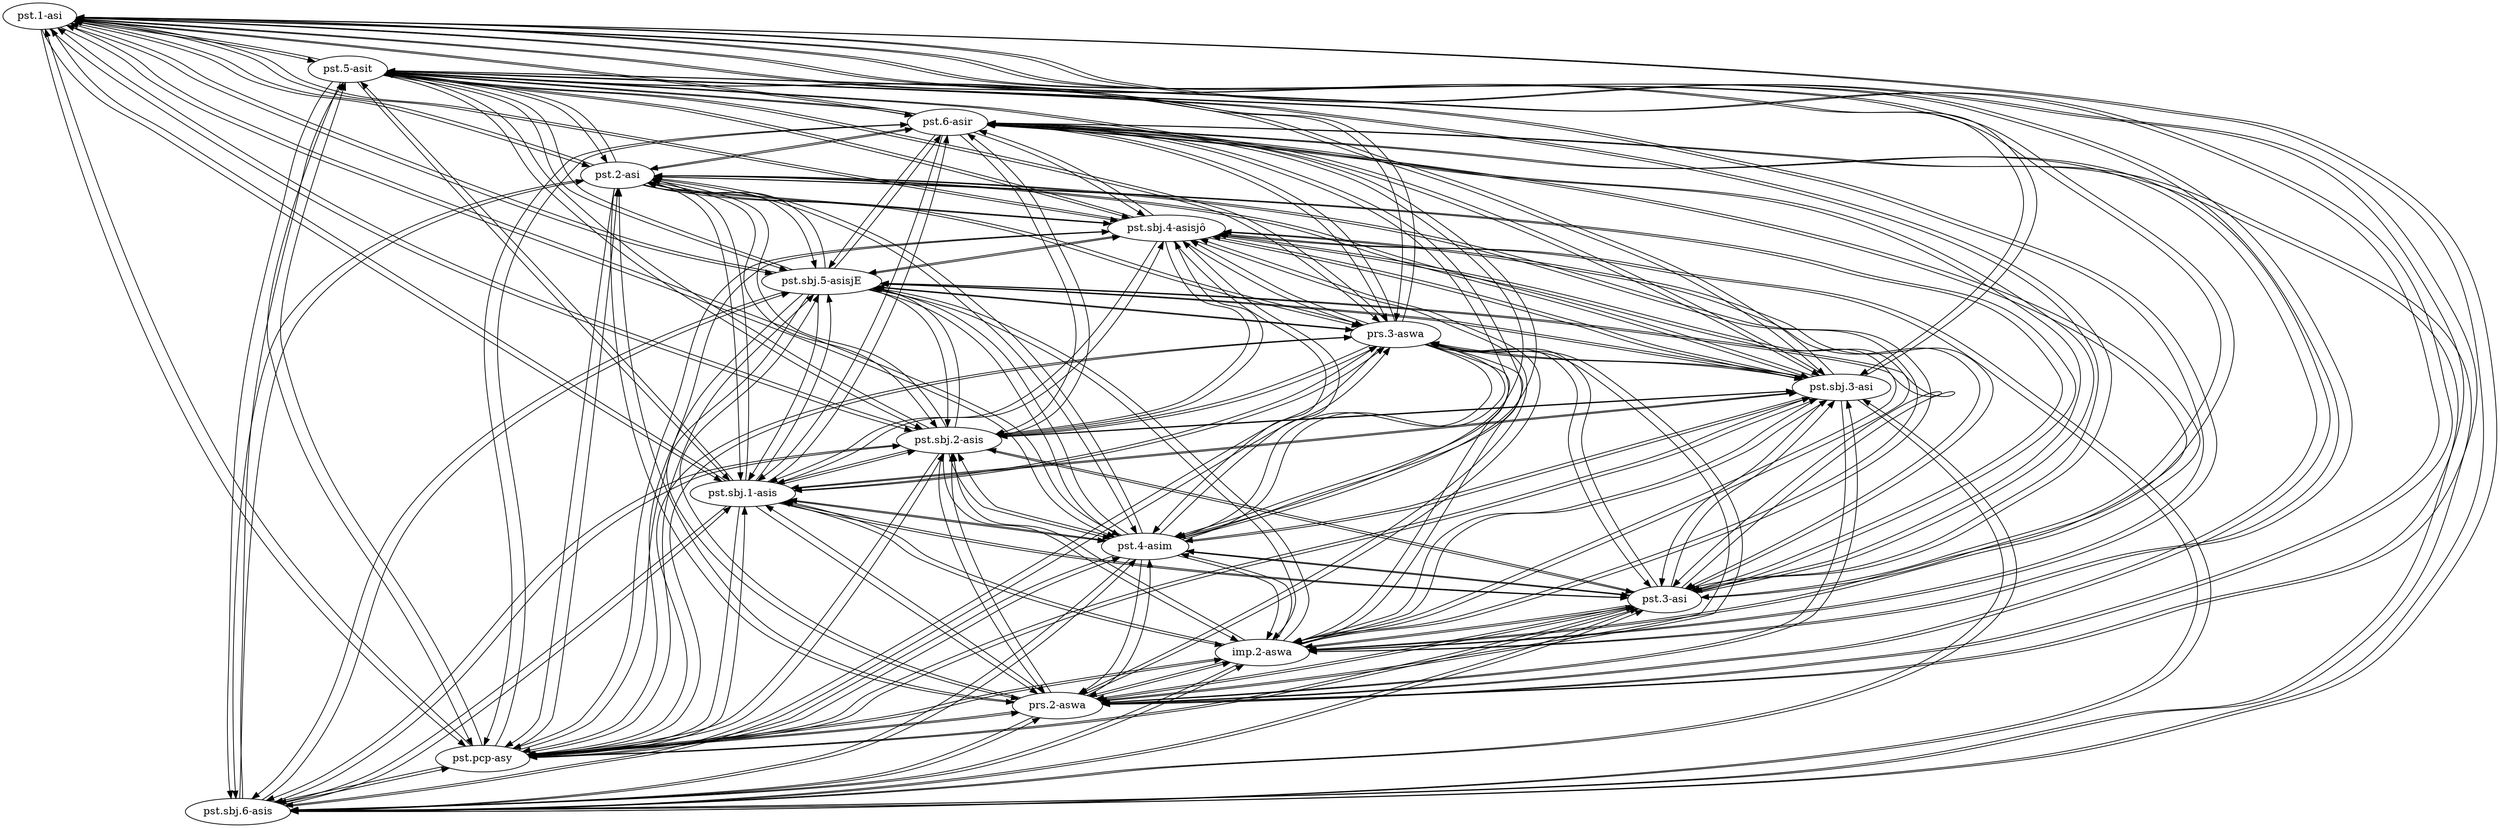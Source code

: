 strict digraph G {
"pst.1-asi" [weight="0.62"];
"pst.5-asit" [weight="0.62"];
"pst.sbj.6-asis" [weight="0.62"];
"pst.pcp-asy" [weight="0.31"];
"prs.2-aswa" [weight="0.5"];
"imp.2-aswa" [weight="0.5"];
"pst.3-asi" [weight="0.62"];
"pst.4-asim" [weight="0.62"];
"pst.sbj.1-asis" [weight="0.62"];
"pst.sbj.2-asis" [weight="0.62"];
"pst.sbj.3-asi" [weight="0.62"];
"prs.3-aswa" [weight="0.5"];
"pst.sbj.5-asisjE" [weight="0.62"];
"pst.sbj.4-asisjô" [weight="0.62"];
"pst.2-asi" [weight="0.62"];
"pst.6-asir" [weight="0.62"];
"pst.1-asi" -> "pst.6-asir"  [weight="0.62"];
"pst.1-asi" -> "pst.5-asit"  [weight="0.62"];
"pst.1-asi" -> "pst.sbj.6-asis"  [weight="0.62"];
"pst.1-asi" -> "pst.pcp-asy"  [weight="0.0744"];
"pst.1-asi" -> "prs.2-aswa"  [weight="0.25"];
"pst.1-asi" -> "imp.2-aswa"  [weight="0.25"];
"pst.1-asi" -> "pst.3-asi"  [weight="0.62"];
"pst.1-asi" -> "pst.sbj.1-asis"  [weight="0.62"];
"pst.1-asi" -> "pst.sbj.5-asisjE"  [weight="0.62"];
"pst.1-asi" -> "pst.sbj.3-asi"  [weight="0.62"];
"pst.1-asi" -> "prs.3-aswa"  [weight="0.25"];
"pst.1-asi" -> "pst.sbj.4-asisjô"  [weight="0.62"];
"pst.1-asi" -> "pst.4-asim"  [weight="0.62"];
"pst.1-asi" -> "pst.2-asi"  [weight="0.62"];
"pst.1-asi" -> "pst.sbj.2-asis"  [weight="0.62"];
"pst.5-asit" -> "pst.6-asir"  [weight="0.62"];
"pst.5-asit" -> "pst.sbj.6-asis"  [weight="0.62"];
"pst.5-asit" -> "pst.1-asi"  [weight="0.62"];
"pst.5-asit" -> "prs.2-aswa"  [weight="0.25"];
"pst.5-asit" -> "imp.2-aswa"  [weight="0.25"];
"pst.5-asit" -> "pst.3-asi"  [weight="0.62"];
"pst.5-asit" -> "pst.sbj.1-asis"  [weight="0.62"];
"pst.5-asit" -> "pst.sbj.5-asisjE"  [weight="0.62"];
"pst.5-asit" -> "pst.sbj.3-asi"  [weight="0.62"];
"pst.5-asit" -> "prs.3-aswa"  [weight="0.25"];
"pst.5-asit" -> "pst.pcp-asy"  [weight="0.0744"];
"pst.5-asit" -> "pst.sbj.4-asisjô"  [weight="0.62"];
"pst.5-asit" -> "pst.4-asim"  [weight="0.62"];
"pst.5-asit" -> "pst.2-asi"  [weight="0.62"];
"pst.5-asit" -> "pst.sbj.2-asis"  [weight="0.62"];
"pst.sbj.6-asis" -> "pst.6-asir"  [weight="0.62"];
"pst.sbj.6-asis" -> "pst.5-asit"  [weight="0.62"];
"pst.sbj.6-asis" -> "pst.sbj.5-asisjE"  [weight="0.62"];
"pst.sbj.6-asis" -> "pst.1-asi"  [weight="0.62"];
"pst.sbj.6-asis" -> "prs.2-aswa"  [weight="0.25"];
"pst.sbj.6-asis" -> "imp.2-aswa"  [weight="0.25"];
"pst.sbj.6-asis" -> "pst.3-asi"  [weight="0.62"];
"pst.sbj.6-asis" -> "pst.sbj.1-asis"  [weight="0.62"];
"pst.sbj.6-asis" -> "pst.sbj.3-asi"  [weight="0.62"];
"pst.sbj.6-asis" -> "prs.3-aswa"  [weight="0.25"];
"pst.sbj.6-asis" -> "pst.pcp-asy"  [weight="0.0744"];
"pst.sbj.6-asis" -> "pst.sbj.4-asisjô"  [weight="0.62"];
"pst.sbj.6-asis" -> "pst.4-asim"  [weight="0.62"];
"pst.sbj.6-asis" -> "pst.2-asi"  [weight="0.62"];
"pst.sbj.6-asis" -> "pst.sbj.2-asis"  [weight="0.62"];
"pst.6-asir" -> "pst.1-asi"  [weight="0.62"];
"pst.6-asir" -> "pst.5-asit"  [weight="0.62"];
"pst.6-asir" -> "pst.sbj.6-asis"  [weight="0.62"];
"pst.6-asir" -> "pst.pcp-asy"  [weight="0.0744"];
"pst.6-asir" -> "prs.2-aswa"  [weight="0.25"];
"pst.6-asir" -> "imp.2-aswa"  [weight="0.25"];
"pst.6-asir" -> "pst.3-asi"  [weight="0.62"];
"pst.6-asir" -> "pst.sbj.1-asis"  [weight="0.62"];
"pst.6-asir" -> "pst.sbj.5-asisjE"  [weight="0.62"];
"pst.6-asir" -> "pst.sbj.3-asi"  [weight="0.62"];
"pst.6-asir" -> "prs.3-aswa"  [weight="0.25"];
"pst.6-asir" -> "pst.sbj.4-asisjô"  [weight="0.62"];
"pst.6-asir" -> "pst.4-asim"  [weight="0.62"];
"pst.6-asir" -> "pst.2-asi"  [weight="0.62"];
"pst.6-asir" -> "pst.sbj.2-asis"  [weight="0.62"];
"pst.pcp-asy" -> "pst.6-asir"  [weight="0.5022"];
"pst.pcp-asy" -> "pst.5-asit"  [weight="0.5022"];
"pst.pcp-asy" -> "pst.sbj.6-asis"  [weight="0.5022"];
"pst.pcp-asy" -> "pst.1-asi"  [weight="0.5022"];
"pst.pcp-asy" -> "prs.2-aswa"  [weight="0.335"];
"pst.pcp-asy" -> "imp.2-aswa"  [weight="0.345"];
"pst.pcp-asy" -> "pst.3-asi"  [weight="0.5022"];
"pst.pcp-asy" -> "pst.sbj.1-asis"  [weight="0.5022"];
"pst.pcp-asy" -> "pst.sbj.5-asisjE"  [weight="0.5022"];
"pst.pcp-asy" -> "pst.sbj.3-asi"  [weight="0.5022"];
"pst.pcp-asy" -> "prs.3-aswa"  [weight="0.335"];
"pst.pcp-asy" -> "pst.sbj.4-asisjô"  [weight="0.5022"];
"pst.pcp-asy" -> "pst.4-asim"  [weight="0.5022"];
"pst.pcp-asy" -> "pst.2-asi"  [weight="0.5022"];
"pst.pcp-asy" -> "pst.sbj.2-asis"  [weight="0.5022"];
"prs.2-aswa" -> "pst.1-asi"  [weight="0.155"];
"prs.2-aswa" -> "pst.5-asit"  [weight="0.155"];
"prs.2-aswa" -> "pst.sbj.4-asisjô"  [weight="0.155"];
"prs.2-aswa" -> "pst.pcp-asy"  [weight="0.1922"];
"prs.2-aswa" -> "imp.2-aswa"  [weight="0.5"];
"prs.2-aswa" -> "pst.3-asi"  [weight="0.155"];
"prs.2-aswa" -> "pst.sbj.1-asis"  [weight="0.155"];
"prs.2-aswa" -> "pst.sbj.6-asis"  [weight="0.155"];
"prs.2-aswa" -> "pst.sbj.2-asis"  [weight="0.155"];
"prs.2-aswa" -> "pst.sbj.3-asi"  [weight="0.155"];
"prs.2-aswa" -> "prs.3-aswa"  [weight="0.5"];
"prs.2-aswa" -> "pst.sbj.5-asisjE"  [weight="0.155"];
"prs.2-aswa" -> "pst.4-asim"  [weight="0.155"];
"prs.2-aswa" -> "pst.2-asi"  [weight="0.155"];
"prs.2-aswa" -> "pst.6-asir"  [weight="0.155"];
"imp.2-aswa" -> "pst.1-asi"  [weight="0.155"];
"imp.2-aswa" -> "pst.5-asit"  [weight="0.155"];
"imp.2-aswa" -> "pst.sbj.4-asisjô"  [weight="0.155"];
"imp.2-aswa" -> "pst.pcp-asy"  [weight="0.1922"];
"imp.2-aswa" -> "prs.2-aswa"  [weight="0.5"];
"imp.2-aswa" -> "pst.3-asi"  [weight="0.155"];
"imp.2-aswa" -> "pst.sbj.1-asis"  [weight="0.155"];
"imp.2-aswa" -> "pst.sbj.6-asis"  [weight="0.155"];
"imp.2-aswa" -> "pst.sbj.2-asis"  [weight="0.155"];
"imp.2-aswa" -> "pst.sbj.3-asi"  [weight="0.155"];
"imp.2-aswa" -> "prs.3-aswa"  [weight="0.5"];
"imp.2-aswa" -> "pst.sbj.5-asisjE"  [weight="0.155"];
"imp.2-aswa" -> "pst.4-asim"  [weight="0.155"];
"imp.2-aswa" -> "pst.2-asi"  [weight="0.155"];
"imp.2-aswa" -> "pst.6-asir"  [weight="0.155"];
"pst.3-asi" -> "pst.6-asir"  [weight="0.62"];
"pst.3-asi" -> "pst.5-asit"  [weight="0.62"];
"pst.3-asi" -> "pst.sbj.6-asis"  [weight="0.62"];
"pst.3-asi" -> "pst.1-asi"  [weight="0.62"];
"pst.3-asi" -> "prs.2-aswa"  [weight="0.25"];
"pst.3-asi" -> "imp.2-aswa"  [weight="0.25"];
"pst.3-asi" -> "pst.pcp-asy"  [weight="0.0744"];
"pst.3-asi" -> "pst.sbj.1-asis"  [weight="0.62"];
"pst.3-asi" -> "pst.sbj.5-asisjE"  [weight="0.62"];
"pst.3-asi" -> "pst.sbj.3-asi"  [weight="0.62"];
"pst.3-asi" -> "prs.3-aswa"  [weight="0.25"];
"pst.3-asi" -> "pst.sbj.4-asisjô"  [weight="0.62"];
"pst.3-asi" -> "pst.4-asim"  [weight="0.62"];
"pst.3-asi" -> "pst.2-asi"  [weight="0.62"];
"pst.3-asi" -> "pst.sbj.2-asis"  [weight="0.62"];
"pst.sbj.1-asis" -> "pst.6-asir"  [weight="0.62"];
"pst.sbj.1-asis" -> "pst.5-asit"  [weight="0.62"];
"pst.sbj.1-asis" -> "pst.sbj.6-asis"  [weight="0.62"];
"pst.sbj.1-asis" -> "pst.1-asi"  [weight="0.62"];
"pst.sbj.1-asis" -> "prs.2-aswa"  [weight="0.25"];
"pst.sbj.1-asis" -> "imp.2-aswa"  [weight="0.25"];
"pst.sbj.1-asis" -> "pst.3-asi"  [weight="0.62"];
"pst.sbj.1-asis" -> "pst.sbj.5-asisjE"  [weight="0.62"];
"pst.sbj.1-asis" -> "pst.sbj.3-asi"  [weight="0.62"];
"pst.sbj.1-asis" -> "prs.3-aswa"  [weight="0.25"];
"pst.sbj.1-asis" -> "pst.pcp-asy"  [weight="0.0744"];
"pst.sbj.1-asis" -> "pst.sbj.4-asisjô"  [weight="0.62"];
"pst.sbj.1-asis" -> "pst.4-asim"  [weight="0.62"];
"pst.sbj.1-asis" -> "pst.2-asi"  [weight="0.62"];
"pst.sbj.1-asis" -> "pst.sbj.2-asis"  [weight="0.62"];
"pst.sbj.3-asi" -> "pst.6-asir"  [weight="0.62"];
"pst.sbj.3-asi" -> "pst.5-asit"  [weight="0.62"];
"pst.sbj.3-asi" -> "pst.sbj.6-asis"  [weight="0.62"];
"pst.sbj.3-asi" -> "pst.1-asi"  [weight="0.62"];
"pst.sbj.3-asi" -> "prs.2-aswa"  [weight="0.25"];
"pst.sbj.3-asi" -> "imp.2-aswa"  [weight="0.25"];
"pst.sbj.3-asi" -> "pst.3-asi"  [weight="0.62"];
"pst.sbj.3-asi" -> "pst.sbj.1-asis"  [weight="0.62"];
"pst.sbj.3-asi" -> "pst.sbj.5-asisjE"  [weight="0.62"];
"pst.sbj.3-asi" -> "prs.3-aswa"  [weight="0.25"];
"pst.sbj.3-asi" -> "pst.pcp-asy"  [weight="0.0744"];
"pst.sbj.3-asi" -> "pst.sbj.4-asisjô"  [weight="0.62"];
"pst.sbj.3-asi" -> "pst.4-asim"  [weight="0.62"];
"pst.sbj.3-asi" -> "pst.2-asi"  [weight="0.62"];
"pst.sbj.3-asi" -> "pst.sbj.2-asis"  [weight="0.62"];
"prs.3-aswa" -> "pst.1-asi"  [weight="0.155"];
"prs.3-aswa" -> "pst.5-asit"  [weight="0.155"];
"prs.3-aswa" -> "pst.sbj.4-asisjô"  [weight="0.155"];
"prs.3-aswa" -> "pst.pcp-asy"  [weight="0.1922"];
"prs.3-aswa" -> "prs.2-aswa"  [weight="0.5"];
"prs.3-aswa" -> "imp.2-aswa"  [weight="0.5"];
"prs.3-aswa" -> "pst.3-asi"  [weight="0.155"];
"prs.3-aswa" -> "pst.sbj.1-asis"  [weight="0.155"];
"prs.3-aswa" -> "pst.sbj.6-asis"  [weight="0.155"];
"prs.3-aswa" -> "pst.sbj.2-asis"  [weight="0.155"];
"prs.3-aswa" -> "pst.sbj.3-asi"  [weight="0.155"];
"prs.3-aswa" -> "pst.sbj.5-asisjE"  [weight="0.155"];
"prs.3-aswa" -> "pst.4-asim"  [weight="0.155"];
"prs.3-aswa" -> "pst.2-asi"  [weight="0.155"];
"prs.3-aswa" -> "pst.6-asir"  [weight="0.155"];
"pst.sbj.5-asisjE" -> "pst.6-asir"  [weight="0.62"];
"pst.sbj.5-asisjE" -> "pst.5-asit"  [weight="0.62"];
"pst.sbj.5-asisjE" -> "pst.sbj.6-asis"  [weight="0.62"];
"pst.sbj.5-asisjE" -> "pst.1-asi"  [weight="0.62"];
"pst.sbj.5-asisjE" -> "prs.2-aswa"  [weight="0.25"];
"pst.sbj.5-asisjE" -> "imp.2-aswa"  [weight="0.25"];
"pst.sbj.5-asisjE" -> "pst.3-asi"  [weight="0.62"];
"pst.sbj.5-asisjE" -> "pst.sbj.1-asis"  [weight="0.62"];
"pst.sbj.5-asisjE" -> "pst.sbj.3-asi"  [weight="0.62"];
"pst.sbj.5-asisjE" -> "prs.3-aswa"  [weight="0.25"];
"pst.sbj.5-asisjE" -> "pst.pcp-asy"  [weight="0.0744"];
"pst.sbj.5-asisjE" -> "pst.sbj.4-asisjô"  [weight="0.62"];
"pst.sbj.5-asisjE" -> "pst.4-asim"  [weight="0.62"];
"pst.sbj.5-asisjE" -> "pst.2-asi"  [weight="0.62"];
"pst.sbj.5-asisjE" -> "pst.sbj.2-asis"  [weight="0.62"];
"pst.4-asim" -> "pst.6-asir"  [weight="0.62"];
"pst.4-asim" -> "pst.5-asit"  [weight="0.62"];
"pst.4-asim" -> "pst.sbj.6-asis"  [weight="0.62"];
"pst.4-asim" -> "pst.1-asi"  [weight="0.62"];
"pst.4-asim" -> "prs.2-aswa"  [weight="0.25"];
"pst.4-asim" -> "imp.2-aswa"  [weight="0.25"];
"pst.4-asim" -> "pst.3-asi"  [weight="0.62"];
"pst.4-asim" -> "pst.sbj.1-asis"  [weight="0.62"];
"pst.4-asim" -> "pst.sbj.5-asisjE"  [weight="0.62"];
"pst.4-asim" -> "pst.sbj.3-asi"  [weight="0.62"];
"pst.4-asim" -> "prs.3-aswa"  [weight="0.25"];
"pst.4-asim" -> "pst.pcp-asy"  [weight="0.0744"];
"pst.4-asim" -> "pst.sbj.4-asisjô"  [weight="0.62"];
"pst.4-asim" -> "pst.2-asi"  [weight="0.62"];
"pst.4-asim" -> "pst.sbj.2-asis"  [weight="0.62"];
"pst.sbj.4-asisjô" -> "pst.6-asir"  [weight="0.62"];
"pst.sbj.4-asisjô" -> "pst.5-asit"  [weight="0.62"];
"pst.sbj.4-asisjô" -> "pst.sbj.6-asis"  [weight="0.62"];
"pst.sbj.4-asisjô" -> "pst.1-asi"  [weight="0.62"];
"pst.sbj.4-asisjô" -> "prs.2-aswa"  [weight="0.25"];
"pst.sbj.4-asisjô" -> "imp.2-aswa"  [weight="0.25"];
"pst.sbj.4-asisjô" -> "pst.3-asi"  [weight="0.62"];
"pst.sbj.4-asisjô" -> "pst.sbj.1-asis"  [weight="0.62"];
"pst.sbj.4-asisjô" -> "pst.sbj.3-asi"  [weight="0.62"];
"pst.sbj.4-asisjô" -> "prs.3-aswa"  [weight="0.25"];
"pst.sbj.4-asisjô" -> "pst.pcp-asy"  [weight="0.0744"];
"pst.sbj.4-asisjô" -> "pst.sbj.5-asisjE"  [weight="0.62"];
"pst.sbj.4-asisjô" -> "pst.4-asim"  [weight="0.62"];
"pst.sbj.4-asisjô" -> "pst.2-asi"  [weight="0.62"];
"pst.sbj.4-asisjô" -> "pst.sbj.2-asis"  [weight="0.62"];
"pst.2-asi" -> "pst.6-asir"  [weight="0.62"];
"pst.2-asi" -> "pst.5-asit"  [weight="0.62"];
"pst.2-asi" -> "pst.sbj.6-asis"  [weight="0.62"];
"pst.2-asi" -> "pst.1-asi"  [weight="0.62"];
"pst.2-asi" -> "prs.2-aswa"  [weight="0.25"];
"pst.2-asi" -> "imp.2-aswa"  [weight="0.25"];
"pst.2-asi" -> "pst.3-asi"  [weight="0.62"];
"pst.2-asi" -> "pst.sbj.1-asis"  [weight="0.62"];
"pst.2-asi" -> "pst.sbj.5-asisjE"  [weight="0.62"];
"pst.2-asi" -> "pst.sbj.3-asi"  [weight="0.62"];
"pst.2-asi" -> "prs.3-aswa"  [weight="0.25"];
"pst.2-asi" -> "pst.pcp-asy"  [weight="0.0744"];
"pst.2-asi" -> "pst.sbj.4-asisjô"  [weight="0.62"];
"pst.2-asi" -> "pst.4-asim"  [weight="0.62"];
"pst.2-asi" -> "pst.sbj.2-asis"  [weight="0.62"];
"pst.sbj.2-asis" -> "pst.6-asir"  [weight="0.62"];
"pst.sbj.2-asis" -> "pst.5-asit"  [weight="0.62"];
"pst.sbj.2-asis" -> "pst.sbj.6-asis"  [weight="0.62"];
"pst.sbj.2-asis" -> "pst.1-asi"  [weight="0.62"];
"pst.sbj.2-asis" -> "prs.2-aswa"  [weight="0.25"];
"pst.sbj.2-asis" -> "imp.2-aswa"  [weight="0.25"];
"pst.sbj.2-asis" -> "pst.3-asi"  [weight="0.62"];
"pst.sbj.2-asis" -> "pst.sbj.1-asis"  [weight="0.62"];
"pst.sbj.2-asis" -> "pst.sbj.3-asi"  [weight="0.62"];
"pst.sbj.2-asis" -> "prs.3-aswa"  [weight="0.25"];
"pst.sbj.2-asis" -> "pst.pcp-asy"  [weight="0.0744"];
"pst.sbj.2-asis" -> "pst.sbj.4-asisjô"  [weight="0.62"];
"pst.sbj.2-asis" -> "pst.4-asim"  [weight="0.62"];
"pst.sbj.2-asis" -> "pst.2-asi"  [weight="0.62"];
"pst.sbj.2-asis" -> "pst.sbj.5-asisjE"  [weight="0.62"];
}
